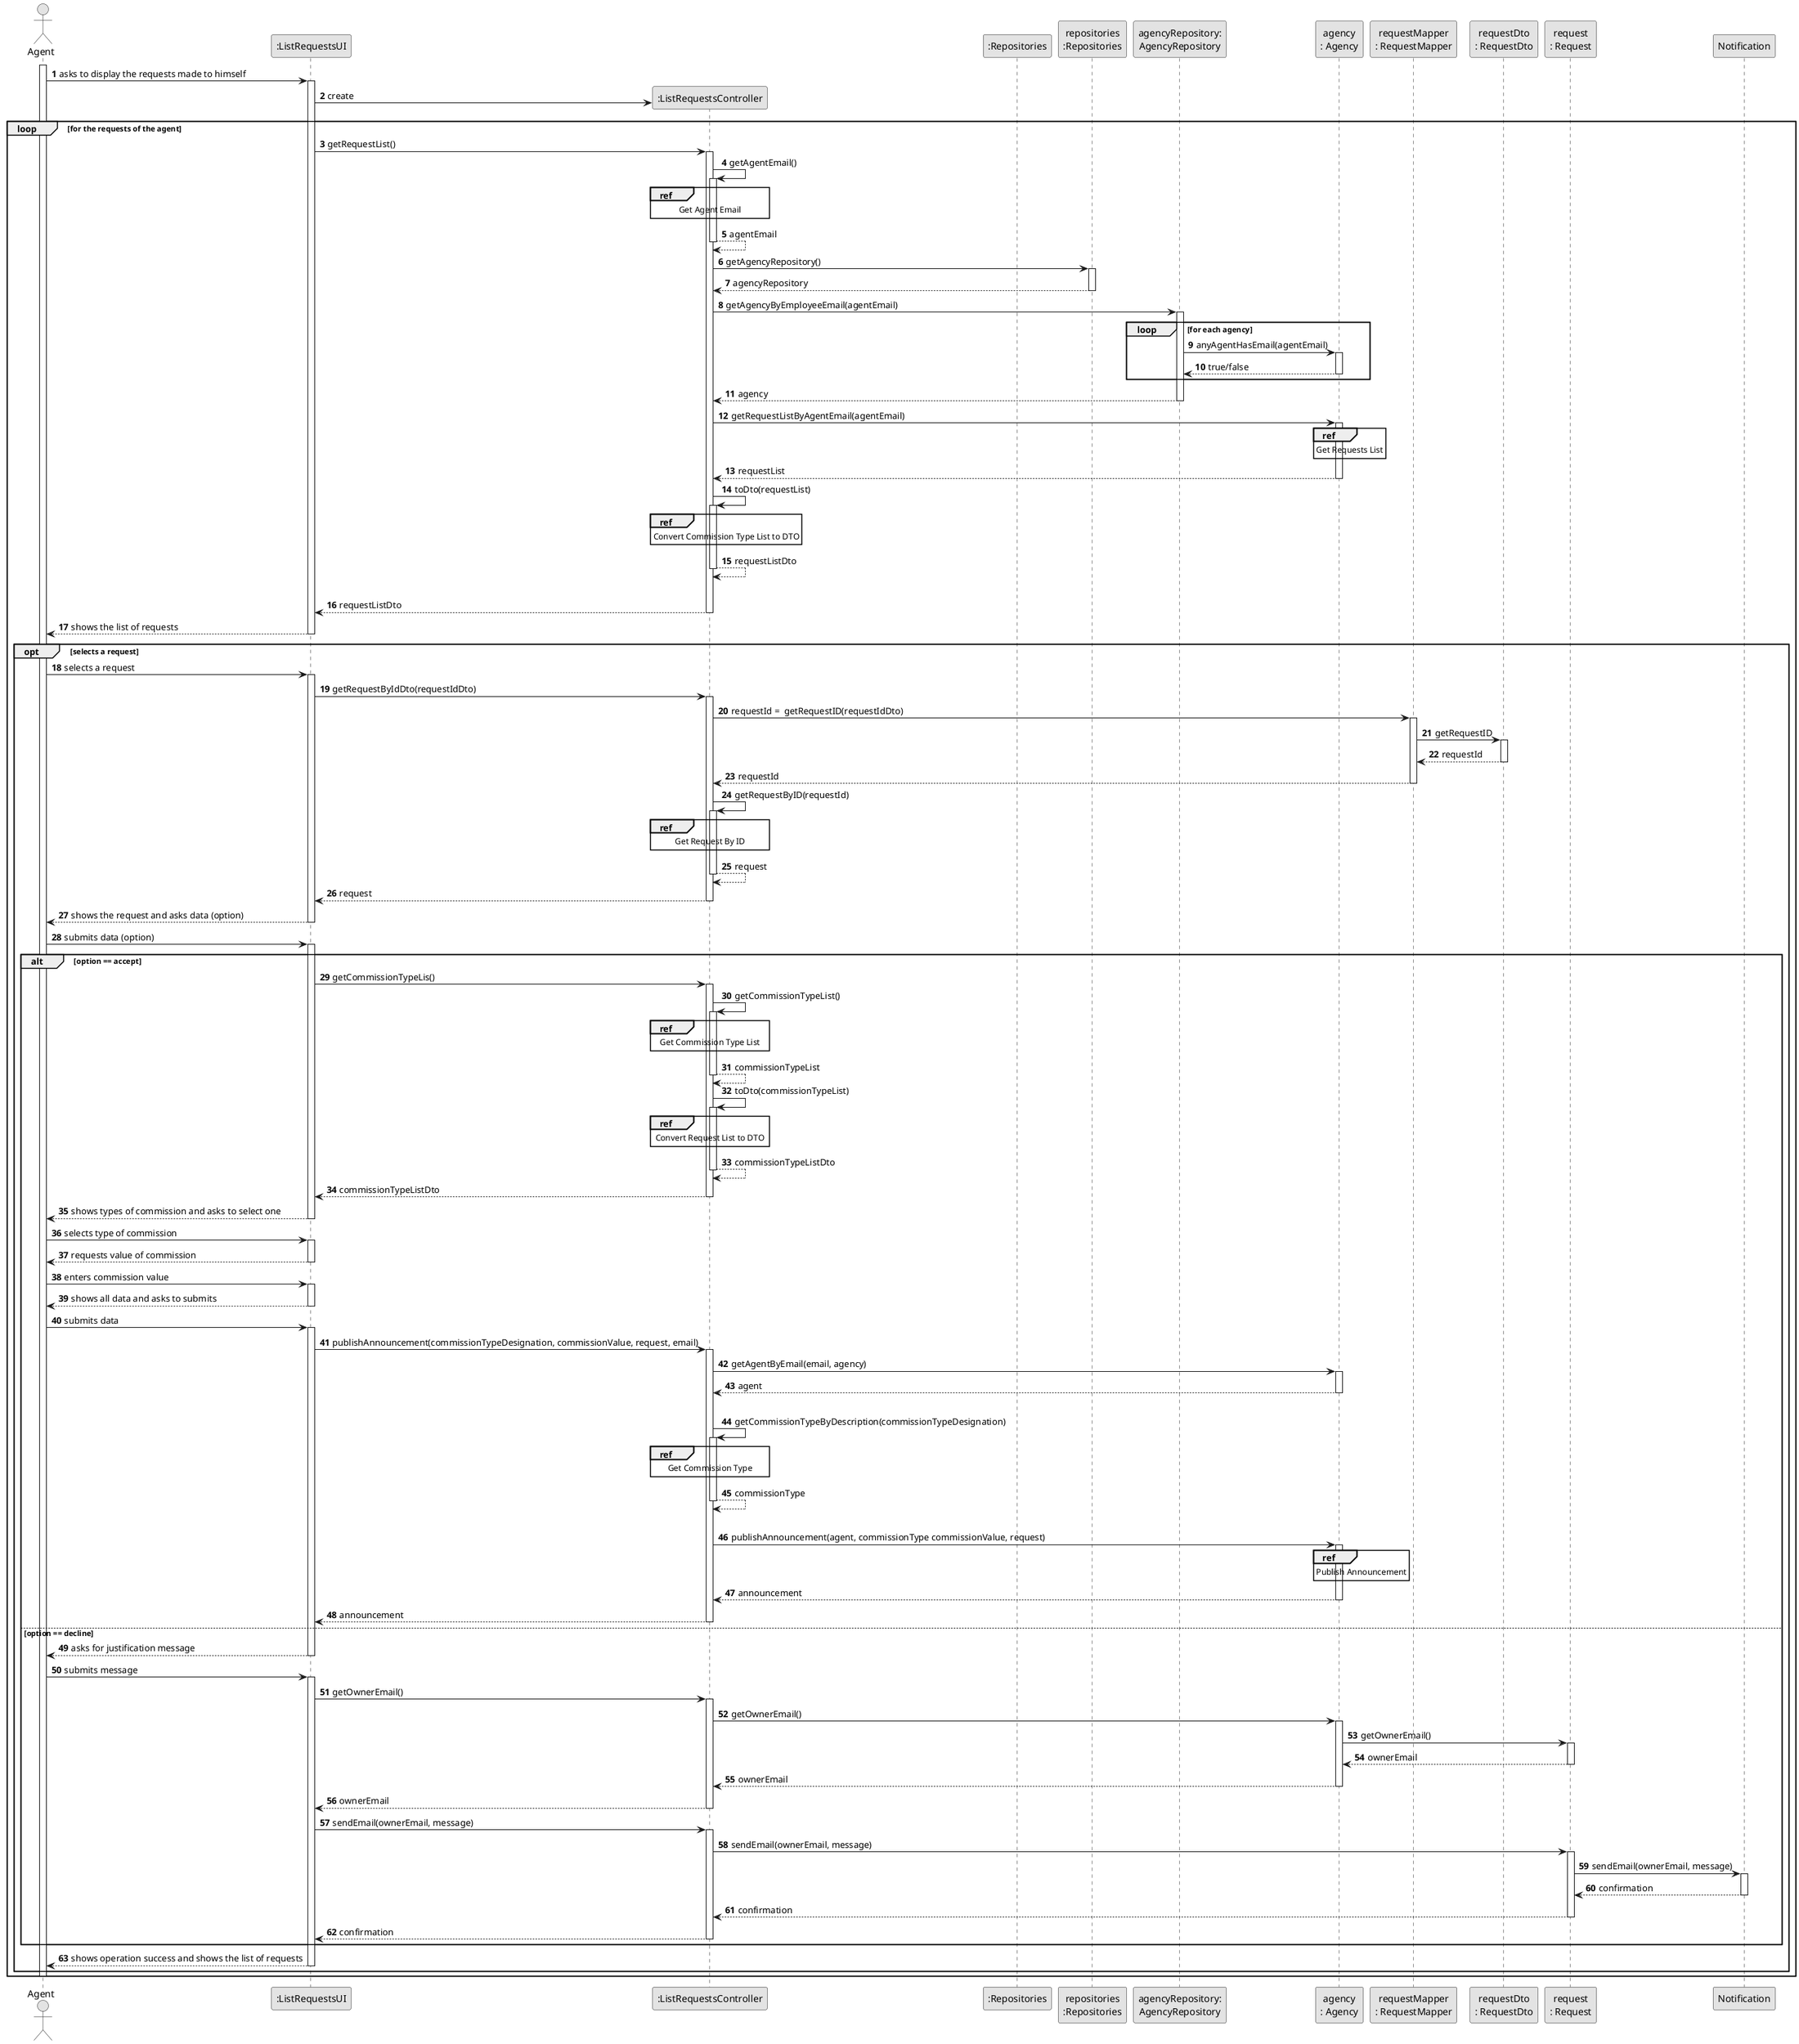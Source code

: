 @startuml
skinparam monochrome true
skinparam packageStyle rectangle
skinparam shadowing false

autonumber

'hide footbox
actor "Agent" as ADM
participant ":ListRequestsUI" as UI
participant ":ListRequestsController" as CTRL
participant ":Repositories" as RepositorySingleton
participant "repositories\n:Repositories" as PLAT
participant "agencyRepository:\nAgencyRepository" as AgencyRepository
participant "agency\n: Agency" as AGENCY
'participant "requestList\n: RequestList" as ReqList
participant "requestMapper\n: RequestMapper" as ReqMapper
participant "requestDto\n: RequestDto" as ReqDto
participant "request\n: Request" as REQUEST

activate ADM

        ADM -> UI : asks to display the requests made to himself

        activate UI

            UI -> CTRL** : create

    loop for the requests of the agent

    UI -> CTRL : getRequestList()
    activate CTRL

        CTRL -> CTRL : getAgentEmail()
        activate CTRL

        ref over CTRL
            Get Agent Email
        end ref

         CTRL --> CTRL : agentEmail
         deactivate CTRL

        CTRL -> PLAT : getAgencyRepository()
        activate PLAT

            PLAT --> CTRL: agencyRepository
        deactivate PLAT

        CTRL -> AgencyRepository : getAgencyByEmployeeEmail(agentEmail)
        activate AgencyRepository

        loop for each agency
             AgencyRepository -> AGENCY : anyAgentHasEmail(agentEmail)
             activate AGENCY

              AGENCY --> AgencyRepository : true/false
             deactivate AGENCY
        end

        AgencyRepository --> CTRL : agency
        deactivate AgencyRepository

        CTRL -> AGENCY : getRequestListByAgentEmail(agentEmail)
        activate AGENCY

        ref over AGENCY
        Get Requests List
        end ref


        AGENCY --> CTRL : requestList
        deactivate AGENCY


        CTRL -> CTRL : toDto(requestList)
        activate CTRL

        ref over CTRL
        Convert Commission Type List to DTO
        end ref

        CTRL --> CTRL : requestListDto
        deactivate CTRL

        |||

        CTRL --> UI : requestListDto
    deactivate CTRL

    UI --> ADM : shows the list of requests
    deactivate UI


    opt selects a request

    ADM -> UI : selects a request
    activate UI

    UI -> CTRL : getRequestByIdDto(requestIdDto)
    activate CTRL

    CTRL -> ReqMapper : requestId =  getRequestID(requestIdDto)
    activate ReqMapper

    ReqMapper -> ReqDto : getRequestID
    activate ReqDto

    ReqDto --> ReqMapper : requestId
    deactivate ReqDto

    ReqMapper --> CTRL : requestId
    deactivate ReqMapper

    CTRL -> CTRL : getRequestByID(requestId)
    activate CTRL

    ref over CTRL
    Get Request By ID
    end ref

    CTRL --> CTRL : request
    deactivate CTRL

'    CTRL -> AgencyRepository : getRequestByID(requestId)
'    activate AgencyRepository
'
'    loop for all agencies
'
'        AgencyRepository -> AGENCY : getRequestByID(requestId)
'        activate AGENCY
'
'            AGENCY -> ReqList : getRequestByID(requestId)
'
'            loop for all requests of the agency
'
'                activate ReqList
'
'                ReqList --> REQUEST : hasSameId(id)
'
'                activate REQUEST
'
'                    REQUEST --> ReqList : true/false
'                deactivate REQUEST
'            end
'    end
'
'    ReqList --> AGENCY : request
'    deactivate ReqList
'
'    AGENCY --> AgencyRepository : request
'    deactivate AGENCY
'
'    AgencyRepository --> CTRL :request
'    deactivate AgencyRepository


    CTRL --> UI : request
    deactivate CTRL


    UI --> ADM : shows the request and asks data (option)
    deactivate UI

    ADM -> UI : submits data (option)
    activate UI

    alt option == accept

          UI -> CTRL : getCommissionTypeLis()
          activate CTRL

          CTRL -> CTRL : getCommissionTypeList()
          activate CTRL

            ref over CTRL
            Get Commission Type List
            end ref

            CTRL --> CTRL : commissionTypeList
            deactivate CTRL

                CTRL -> CTRL : toDto(commissionTypeList)
                activate CTRL

                ref over CTRL
                Convert Request List to DTO
                end ref

                CTRL --> CTRL : commissionTypeListDto
                deactivate CTRL


              CTRL --> UI : commissionTypeListDto
              deactivate CTRL

            UI --> ADM : shows types of commission and asks to select one
            deactivate UI

            ADM -> UI : selects type of commission
            activate UI

            UI --> ADM : requests value of commission
            deactivate UI

            ADM -> UI : enters commission value
            activate UI

            UI --> ADM : shows all data and asks to submits
            deactivate UI

            ADM -> UI : submits data
            activate UI

            UI -> CTRL : publishAnnouncement(commissionTypeDesignation, commissionValue, request, email)
            activate CTRL


            CTRL -> AGENCY: getAgentByEmail(email, agency)
            activate AGENCY

            AGENCY --> CTRL : agent
            deactivate AGENCY
            |||

            CTRL -> CTRL : getCommissionTypeByDescription(commissionTypeDesignation)
            activate CTRL
                ref over CTRL
                Get Commission Type
                end ref
            CTRL --> CTRL : commissionType
            deactivate CTRL
             |||

                CTRL -> AGENCY: publishAnnouncement(agent, commissionType commissionValue, request)

                    ref over AGENCY
                        Publish Announcement
                    end ref

                    activate AGENCY

                AGENCY --> CTRL: announcement
                deactivate AGENCY

                CTRL --> UI: announcement
                deactivate CTRL

    else option == decline

            UI --> ADM : asks for justification message
            deactivate UI

            ADM -> UI : submits message
            activate UI

            UI -> CTRL : getOwnerEmail()
            activate CTRL

            CTRL -> AGENCY : getOwnerEmail()
            activate AGENCY

            AGENCY -> REQUEST : getOwnerEmail()
            activate REQUEST

            REQUEST --> AGENCY : ownerEmail
            deactivate REQUEST

            AGENCY --> CTRL : ownerEmail
            deactivate AGENCY

            CTRL --> UI : ownerEmail
            deactivate CTRL

            UI -> CTRL : sendEmail(ownerEmail, message)
            activate CTRL

            CTRL -> REQUEST : sendEmail(ownerEmail, message)
            activate REQUEST

            REQUEST -> Notification : sendEmail(ownerEmail, message)
            activate Notification

            Notification --> REQUEST : confirmation
            deactivate Notification

            REQUEST --> CTRL : confirmation
            deactivate REQUEST

            CTRL --> UI : confirmation
            deactivate CTRL

    end


    UI --> ADM : shows operation success and shows the list of requests
    deactivate UI
    end

deactivate ADM

end

@enduml